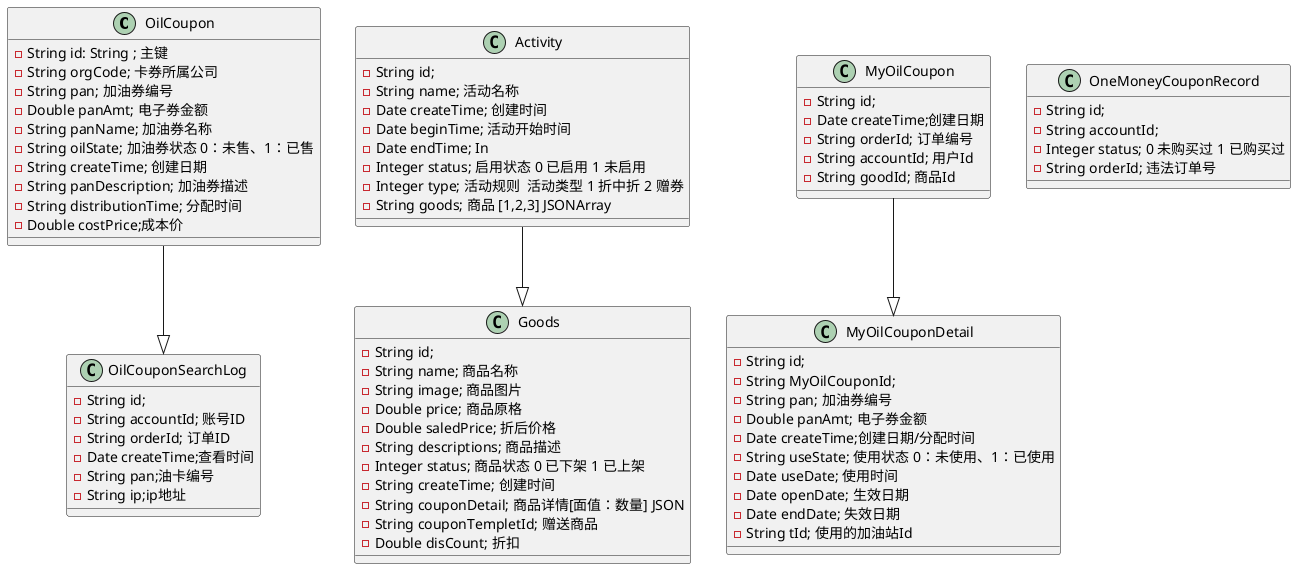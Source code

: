 @startuml

class OilCoupon{
   - String id: String ; 主键
   - String orgCode; 卡券所属公司
   - String pan; 加油券编号
   - Double panAmt; 电子券金额
   - String panName; 加油券名称
   - String oilState; 加油券状态 0：未售、1：已售
   - String createTime; 创建日期
   - String panDescription; 加油券描述
   - String distributionTime; 分配时间
   - Double costPrice;成本价
}

class OilCouponSearchLog {
   - String id;
   - String accountId; 账号ID
   - String orderId; 订单ID
   - Date createTime;查看时间
   - String pan;油卡编号
   - String ip;ip地址
}
class Goods {
   - String id;
   - String name; 商品名称
   - String image; 商品图片
   - Double price; 商品原格
   - Double saledPrice; 折后价格
   - String descriptions; 商品描述
   - Integer status; 商品状态 0 已下架 1 已上架
   - String createTime; 创建时间
   - String couponDetail; 商品详情[面值：数量] JSON
   - String couponTempletId; 赠送商品
   - Double disCount; 折扣
}
class Activity {
   - String id;
   - String name; 活动名称
   - Date createTime; 创建时间
   - Date beginTime; 活动开始时间
   - Date endTime; In
   - Integer status; 启用状态 0 已启用 1 未启用
   - Integer type; 活动规则  活动类型 1 折中折 2 赠券
   - String goods; 商品 [1,2,3] JSONArray
}
class MyOilCoupon {
   - String id;
   - Date createTime;创建日期
   - String orderId; 订单编号
   - String accountId; 用户Id
   - String goodId; 商品Id
}
class MyOilCouponDetail {
   - String id;
   - String MyOilCouponId;
   - String pan; 加油券编号
   - Double panAmt; 电子券金额
   - Date createTime;创建日期/分配时间
   - String useState; 使用状态 0：未使用、1：已使用
   - Date useDate; 使用时间
   - Date openDate; 生效日期
   - Date endDate; 失效日期
   - String tId; 使用的加油站Id
}
class OneMoneyCouponRecord{
   - String id;
   - String accountId;
   - Integer status; 0 未购买过 1 已购买过
   - String orderId; 违法订单号
}


Activity  --|>Goods
OilCoupon --|>OilCouponSearchLog
MyOilCoupon --|>MyOilCouponDetail
@enduml